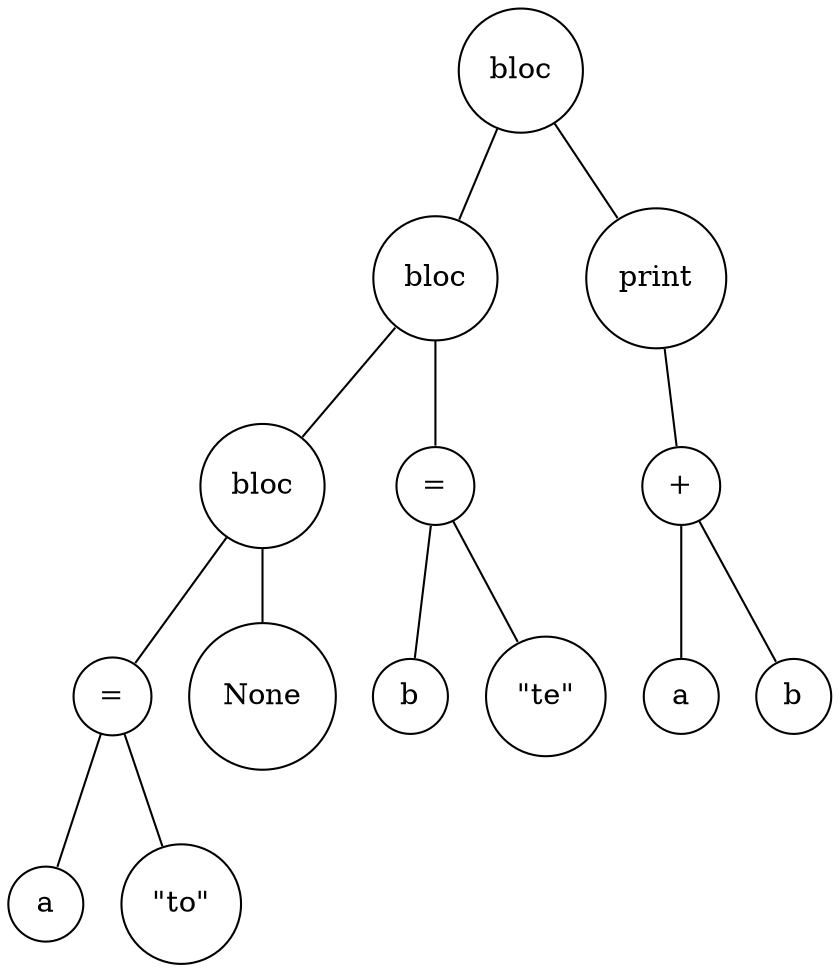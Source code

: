 digraph {
	node [shape=circle]
	"d2c44bdb-40ed-46d4-8eab-6339bbd4c252" [label=bloc]
	"9287d907-8663-4d38-bd7c-bd76c67468be" [label=bloc]
	"74a7a1fc-0315-46c7-ba16-36bcb6b46b4d" [label=bloc]
	"ee1a5ae4-9756-482b-8acb-cd2af51f2348" [label="="]
	"a8b44ab0-c09e-44ad-b731-7d5886e94f2b" [label=a]
	"ee1a5ae4-9756-482b-8acb-cd2af51f2348" -> "a8b44ab0-c09e-44ad-b731-7d5886e94f2b" [arrowsize=0]
	"5be8879e-b94b-4a59-8b0b-bb80fa6bfb57" [label="\"to\""]
	"ee1a5ae4-9756-482b-8acb-cd2af51f2348" -> "5be8879e-b94b-4a59-8b0b-bb80fa6bfb57" [arrowsize=0]
	"74a7a1fc-0315-46c7-ba16-36bcb6b46b4d" -> "ee1a5ae4-9756-482b-8acb-cd2af51f2348" [arrowsize=0]
	"83612d37-7015-462f-8297-f614b2db8ddf" [label=None]
	"74a7a1fc-0315-46c7-ba16-36bcb6b46b4d" -> "83612d37-7015-462f-8297-f614b2db8ddf" [arrowsize=0]
	"9287d907-8663-4d38-bd7c-bd76c67468be" -> "74a7a1fc-0315-46c7-ba16-36bcb6b46b4d" [arrowsize=0]
	"2e386640-c4ee-4da7-a18b-74a3bb528b80" [label="="]
	"93037e1c-7df2-4b55-ad35-08519cc35eda" [label=b]
	"2e386640-c4ee-4da7-a18b-74a3bb528b80" -> "93037e1c-7df2-4b55-ad35-08519cc35eda" [arrowsize=0]
	"c10cc929-3a0e-45f9-8b69-3de56677ab15" [label="\"te\""]
	"2e386640-c4ee-4da7-a18b-74a3bb528b80" -> "c10cc929-3a0e-45f9-8b69-3de56677ab15" [arrowsize=0]
	"9287d907-8663-4d38-bd7c-bd76c67468be" -> "2e386640-c4ee-4da7-a18b-74a3bb528b80" [arrowsize=0]
	"d2c44bdb-40ed-46d4-8eab-6339bbd4c252" -> "9287d907-8663-4d38-bd7c-bd76c67468be" [arrowsize=0]
	"5cd939a3-96a9-4458-922f-46c3b6f726bb" [label=print]
	"7320bada-f13c-437a-9ae5-206326f63ee8" [label="+"]
	"5e53a7fc-bc59-4f63-840c-407b288a9af8" [label=a]
	"7320bada-f13c-437a-9ae5-206326f63ee8" -> "5e53a7fc-bc59-4f63-840c-407b288a9af8" [arrowsize=0]
	"13e90219-95b3-49f2-b914-896b278f7f0d" [label=b]
	"7320bada-f13c-437a-9ae5-206326f63ee8" -> "13e90219-95b3-49f2-b914-896b278f7f0d" [arrowsize=0]
	"5cd939a3-96a9-4458-922f-46c3b6f726bb" -> "7320bada-f13c-437a-9ae5-206326f63ee8" [arrowsize=0]
	"d2c44bdb-40ed-46d4-8eab-6339bbd4c252" -> "5cd939a3-96a9-4458-922f-46c3b6f726bb" [arrowsize=0]
}
